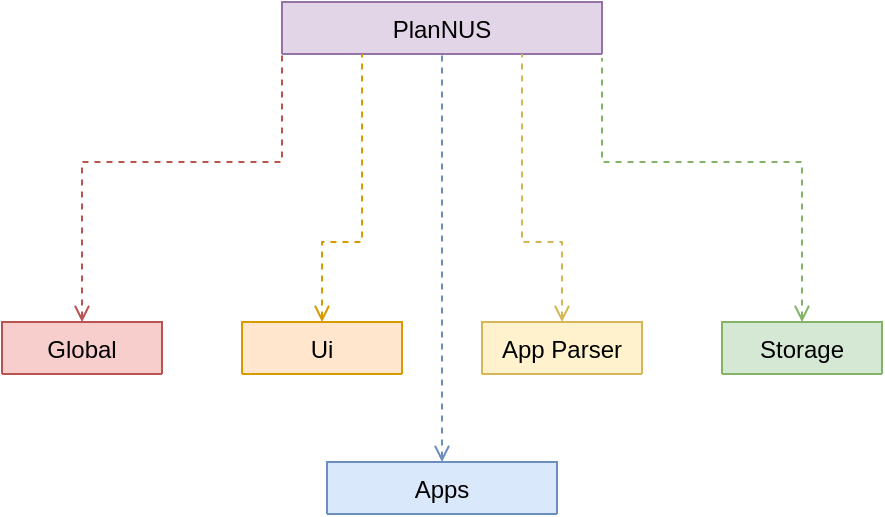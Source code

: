 <mxfile version="13.7.9" type="device"><diagram id="C5RBs43oDa-KdzZeNtuy" name="Page-1"><mxGraphModel dx="677" dy="391" grid="1" gridSize="10" guides="1" tooltips="1" connect="1" arrows="1" fold="1" page="1" pageScale="1" pageWidth="827" pageHeight="1169" math="0" shadow="0"><root><mxCell id="WIyWlLk6GJQsqaUBKTNV-0"/><mxCell id="WIyWlLk6GJQsqaUBKTNV-1" parent="WIyWlLk6GJQsqaUBKTNV-0"/><mxCell id="zkfFHV4jXpPFQw0GAbJ--0" value="PlanNUS" style="swimlane;fontStyle=0;align=center;verticalAlign=top;childLayout=stackLayout;horizontal=1;startSize=26;horizontalStack=0;resizeParent=1;resizeLast=0;collapsible=1;marginBottom=0;rounded=0;shadow=0;strokeWidth=1;fillColor=#e1d5e7;strokeColor=#9673a6;" parent="WIyWlLk6GJQsqaUBKTNV-1" vertex="1" collapsed="1"><mxGeometry x="360" y="40" width="160" height="26" as="geometry"><mxRectangle x="220" y="120" width="160" height="138" as="alternateBounds"/></mxGeometry></mxCell><mxCell id="fOPtle8bquvOT8BUnkca-19" value="" style="endArrow=none;dashed=1;html=1;endFill=0;startArrow=open;startFill=0;exitX=0.5;exitY=0;exitDx=0;exitDy=0;rounded=0;fillColor=#fff2cc;strokeColor=#d6b656;entryX=0.75;entryY=1;entryDx=0;entryDy=0;" parent="WIyWlLk6GJQsqaUBKTNV-1" source="fOPtle8bquvOT8BUnkca-1" edge="1" target="zkfFHV4jXpPFQw0GAbJ--0"><mxGeometry width="50" height="50" relative="1" as="geometry"><mxPoint x="480" y="199" as="sourcePoint"/><mxPoint x="460" y="66" as="targetPoint"/><Array as="points"><mxPoint x="500" y="160"/><mxPoint x="480" y="160"/></Array></mxGeometry></mxCell><mxCell id="fOPtle8bquvOT8BUnkca-20" value="" style="endArrow=none;dashed=1;html=1;exitX=0.5;exitY=0;exitDx=0;exitDy=0;endFill=0;startArrow=open;startFill=0;rounded=0;fillColor=#d5e8d4;strokeColor=#82b366;" parent="WIyWlLk6GJQsqaUBKTNV-1" source="zkfFHV4jXpPFQw0GAbJ--17" edge="1"><mxGeometry width="50" height="50" relative="1" as="geometry"><mxPoint x="620" y="180" as="sourcePoint"/><mxPoint x="520" y="68" as="targetPoint"/><Array as="points"><mxPoint x="620" y="120"/><mxPoint x="520" y="120"/></Array></mxGeometry></mxCell><mxCell id="fOPtle8bquvOT8BUnkca-21" value="" style="endArrow=none;dashed=1;html=1;endFill=0;startArrow=open;startFill=0;exitX=0.5;exitY=0;exitDx=0;exitDy=0;rounded=0;fillColor=#ffe6cc;strokeColor=#d79b00;entryX=0.25;entryY=1;entryDx=0;entryDy=0;" parent="WIyWlLk6GJQsqaUBKTNV-1" source="zkfFHV4jXpPFQw0GAbJ--13" edge="1" target="zkfFHV4jXpPFQw0GAbJ--0"><mxGeometry width="50" height="50" relative="1" as="geometry"><mxPoint x="280" y="200" as="sourcePoint"/><mxPoint x="420" y="66" as="targetPoint"/><Array as="points"><mxPoint x="380" y="160"/><mxPoint x="400" y="160"/></Array></mxGeometry></mxCell><mxCell id="fOPtle8bquvOT8BUnkca-22" value="" style="endArrow=none;dashed=1;html=1;endFill=0;startArrow=open;startFill=0;exitX=0.5;exitY=0;exitDx=0;exitDy=0;rounded=0;fillColor=#f8cecc;strokeColor=#b85450;" parent="WIyWlLk6GJQsqaUBKTNV-1" source="zkfFHV4jXpPFQw0GAbJ--6" edge="1"><mxGeometry width="50" height="50" relative="1" as="geometry"><mxPoint x="400" y="199" as="sourcePoint"/><mxPoint x="360" y="66" as="targetPoint"/><Array as="points"><mxPoint x="260" y="120"/><mxPoint x="360" y="120"/></Array></mxGeometry></mxCell><mxCell id="fOPtle8bquvOT8BUnkca-1" value="App Parser" style="swimlane;fontStyle=0;align=center;verticalAlign=top;childLayout=stackLayout;horizontal=1;startSize=26;horizontalStack=0;resizeParent=1;resizeLast=0;collapsible=1;marginBottom=0;rounded=0;shadow=0;strokeWidth=1;fillColor=#fff2cc;strokeColor=#d6b656;" parent="WIyWlLk6GJQsqaUBKTNV-1" vertex="1" collapsed="1"><mxGeometry x="460" y="200" width="80" height="26" as="geometry"><mxRectangle x="210" y="290" width="160" height="138" as="alternateBounds"/></mxGeometry></mxCell><mxCell id="zkfFHV4jXpPFQw0GAbJ--6" value="Global" style="swimlane;fontStyle=0;align=center;verticalAlign=top;childLayout=stackLayout;horizontal=1;startSize=26;horizontalStack=0;resizeParent=1;resizeLast=0;collapsible=1;marginBottom=0;rounded=0;shadow=0;strokeWidth=1;fillColor=#f8cecc;strokeColor=#b85450;" parent="WIyWlLk6GJQsqaUBKTNV-1" vertex="1" collapsed="1"><mxGeometry x="220" y="200" width="80" height="26" as="geometry"><mxRectangle x="170" y="360" width="160" height="138" as="alternateBounds"/></mxGeometry></mxCell><mxCell id="zkfFHV4jXpPFQw0GAbJ--13" value="Ui" style="swimlane;fontStyle=0;align=center;verticalAlign=top;childLayout=stackLayout;horizontal=1;startSize=26;horizontalStack=0;resizeParent=1;resizeLast=0;collapsible=1;marginBottom=0;rounded=0;shadow=0;strokeWidth=1;fillColor=#ffe6cc;strokeColor=#d79b00;" parent="WIyWlLk6GJQsqaUBKTNV-1" vertex="1" collapsed="1"><mxGeometry x="340" y="200" width="80" height="26" as="geometry"><mxRectangle x="330" y="360" width="160" height="70" as="alternateBounds"/></mxGeometry></mxCell><mxCell id="zkfFHV4jXpPFQw0GAbJ--17" value="Storage" style="swimlane;fontStyle=0;align=center;verticalAlign=top;childLayout=stackLayout;horizontal=1;startSize=26;horizontalStack=0;resizeParent=1;resizeLast=0;collapsible=1;marginBottom=0;rounded=0;shadow=0;strokeWidth=1;fillColor=#d5e8d4;strokeColor=#82b366;" parent="WIyWlLk6GJQsqaUBKTNV-1" vertex="1" collapsed="1"><mxGeometry x="580" y="200" width="80" height="26" as="geometry"><mxRectangle x="508" y="120" width="160" height="216" as="alternateBounds"/></mxGeometry></mxCell><mxCell id="zkfFHV4jXpPFQw0GAbJ--18" value="Street" style="text;align=left;verticalAlign=top;spacingLeft=4;spacingRight=4;overflow=hidden;rotatable=0;points=[[0,0.5],[1,0.5]];portConstraint=eastwest;" parent="zkfFHV4jXpPFQw0GAbJ--17" vertex="1"><mxGeometry y="26" width="80" height="26" as="geometry"/></mxCell><mxCell id="zkfFHV4jXpPFQw0GAbJ--19" value="City" style="text;align=left;verticalAlign=top;spacingLeft=4;spacingRight=4;overflow=hidden;rotatable=0;points=[[0,0.5],[1,0.5]];portConstraint=eastwest;rounded=0;shadow=0;html=0;" parent="zkfFHV4jXpPFQw0GAbJ--17" vertex="1"><mxGeometry y="52" width="80" height="26" as="geometry"/></mxCell><mxCell id="zkfFHV4jXpPFQw0GAbJ--20" value="State" style="text;align=left;verticalAlign=top;spacingLeft=4;spacingRight=4;overflow=hidden;rotatable=0;points=[[0,0.5],[1,0.5]];portConstraint=eastwest;rounded=0;shadow=0;html=0;" parent="zkfFHV4jXpPFQw0GAbJ--17" vertex="1"><mxGeometry y="78" width="80" height="26" as="geometry"/></mxCell><mxCell id="zkfFHV4jXpPFQw0GAbJ--21" value="Postal Code" style="text;align=left;verticalAlign=top;spacingLeft=4;spacingRight=4;overflow=hidden;rotatable=0;points=[[0,0.5],[1,0.5]];portConstraint=eastwest;rounded=0;shadow=0;html=0;" parent="zkfFHV4jXpPFQw0GAbJ--17" vertex="1"><mxGeometry y="104" width="80" height="26" as="geometry"/></mxCell><mxCell id="zkfFHV4jXpPFQw0GAbJ--22" value="Country" style="text;align=left;verticalAlign=top;spacingLeft=4;spacingRight=4;overflow=hidden;rotatable=0;points=[[0,0.5],[1,0.5]];portConstraint=eastwest;rounded=0;shadow=0;html=0;" parent="zkfFHV4jXpPFQw0GAbJ--17" vertex="1"><mxGeometry y="130" width="80" height="26" as="geometry"/></mxCell><mxCell id="zkfFHV4jXpPFQw0GAbJ--23" value="" style="line;html=1;strokeWidth=1;align=left;verticalAlign=middle;spacingTop=-1;spacingLeft=3;spacingRight=3;rotatable=0;labelPosition=right;points=[];portConstraint=eastwest;" parent="zkfFHV4jXpPFQw0GAbJ--17" vertex="1"><mxGeometry y="156" width="80" height="8" as="geometry"/></mxCell><mxCell id="zkfFHV4jXpPFQw0GAbJ--24" value="Validate" style="text;align=left;verticalAlign=top;spacingLeft=4;spacingRight=4;overflow=hidden;rotatable=0;points=[[0,0.5],[1,0.5]];portConstraint=eastwest;" parent="zkfFHV4jXpPFQw0GAbJ--17" vertex="1"><mxGeometry y="164" width="80" height="26" as="geometry"/></mxCell><mxCell id="zkfFHV4jXpPFQw0GAbJ--25" value="Output As Label" style="text;align=left;verticalAlign=top;spacingLeft=4;spacingRight=4;overflow=hidden;rotatable=0;points=[[0,0.5],[1,0.5]];portConstraint=eastwest;" parent="zkfFHV4jXpPFQw0GAbJ--17" vertex="1"><mxGeometry y="190" width="80" height="26" as="geometry"/></mxCell><mxCell id="Qa3V4hdGKTNVzQFVptO3-0" value="" style="endArrow=none;dashed=1;html=1;strokeWidth=1;entryX=0.5;entryY=1;entryDx=0;entryDy=0;exitX=0.5;exitY=0;exitDx=0;exitDy=0;fillColor=#dae8fc;strokeColor=#6c8ebf;endFill=0;startArrow=open;startFill=0;" edge="1" parent="WIyWlLk6GJQsqaUBKTNV-1" source="fOPtle8bquvOT8BUnkca-7" target="zkfFHV4jXpPFQw0GAbJ--0"><mxGeometry width="50" height="50" relative="1" as="geometry"><mxPoint x="440" y="240" as="sourcePoint"/><mxPoint x="490" y="70" as="targetPoint"/></mxGeometry></mxCell><mxCell id="fOPtle8bquvOT8BUnkca-7" value="Apps" style="swimlane;fontStyle=0;align=center;verticalAlign=top;childLayout=stackLayout;horizontal=1;startSize=26;horizontalStack=0;resizeParent=1;resizeLast=0;collapsible=1;marginBottom=0;rounded=0;shadow=0;strokeWidth=1;fillColor=#dae8fc;strokeColor=#6c8ebf;" parent="WIyWlLk6GJQsqaUBKTNV-1" vertex="1" collapsed="1"><mxGeometry x="382.5" y="270" width="115" height="26" as="geometry"><mxRectangle x="150" y="480" width="160" height="138" as="alternateBounds"/></mxGeometry></mxCell></root></mxGraphModel></diagram></mxfile>